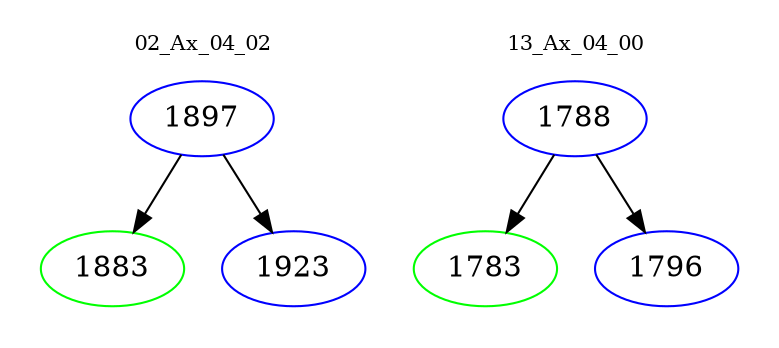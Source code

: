 digraph{
subgraph cluster_0 {
color = white
label = "02_Ax_04_02";
fontsize=10;
T0_1897 [label="1897", color="blue"]
T0_1897 -> T0_1883 [color="black"]
T0_1883 [label="1883", color="green"]
T0_1897 -> T0_1923 [color="black"]
T0_1923 [label="1923", color="blue"]
}
subgraph cluster_1 {
color = white
label = "13_Ax_04_00";
fontsize=10;
T1_1788 [label="1788", color="blue"]
T1_1788 -> T1_1783 [color="black"]
T1_1783 [label="1783", color="green"]
T1_1788 -> T1_1796 [color="black"]
T1_1796 [label="1796", color="blue"]
}
}
